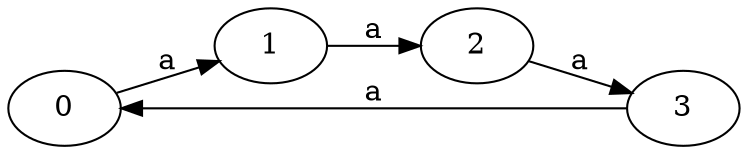 digraph g {
rankdir = LR
0; 1; 2; 3;

0 -> 1[label="a"]
1 -> 2[label="a"]
2 -> 3[label="a"]
3 -> 0[label="a"]
}